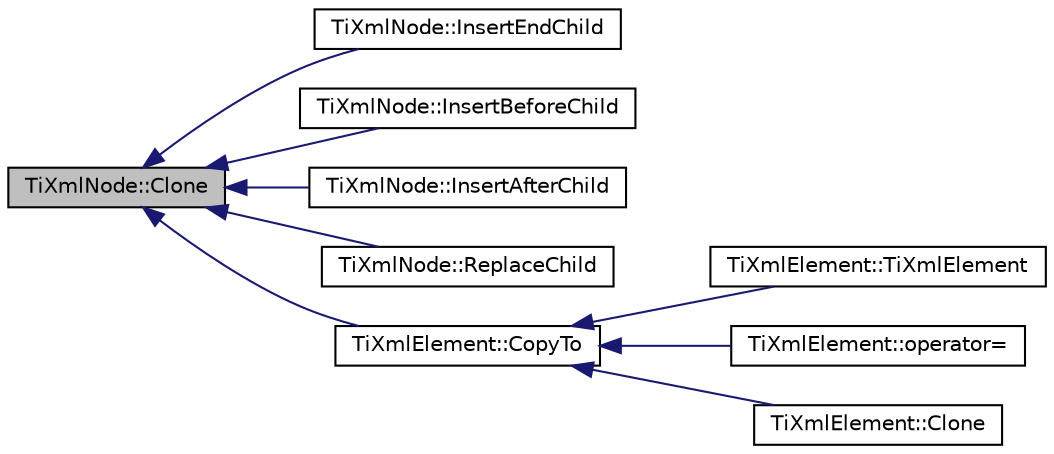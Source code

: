 digraph "TiXmlNode::Clone"
{
  edge [fontname="Helvetica",fontsize="10",labelfontname="Helvetica",labelfontsize="10"];
  node [fontname="Helvetica",fontsize="10",shape=record];
  rankdir="LR";
  Node1 [label="TiXmlNode::Clone",height=0.2,width=0.4,color="black", fillcolor="grey75", style="filled" fontcolor="black"];
  Node1 -> Node2 [dir="back",color="midnightblue",fontsize="10",style="solid",fontname="Helvetica"];
  Node2 [label="TiXmlNode::InsertEndChild",height=0.2,width=0.4,color="black", fillcolor="white", style="filled",URL="$class_ti_xml_node.html#af287a913ce46d8dbf7ef24fec69bbaf0"];
  Node1 -> Node3 [dir="back",color="midnightblue",fontsize="10",style="solid",fontname="Helvetica"];
  Node3 [label="TiXmlNode::InsertBeforeChild",height=0.2,width=0.4,color="black", fillcolor="white", style="filled",URL="$class_ti_xml_node.html#a71e54e393336382bc9875f64aab5cb15"];
  Node1 -> Node4 [dir="back",color="midnightblue",fontsize="10",style="solid",fontname="Helvetica"];
  Node4 [label="TiXmlNode::InsertAfterChild",height=0.2,width=0.4,color="black", fillcolor="white", style="filled",URL="$class_ti_xml_node.html#a274db3292218202805c093f66a964cb5"];
  Node1 -> Node5 [dir="back",color="midnightblue",fontsize="10",style="solid",fontname="Helvetica"];
  Node5 [label="TiXmlNode::ReplaceChild",height=0.2,width=0.4,color="black", fillcolor="white", style="filled",URL="$class_ti_xml_node.html#a543208c2c801c84a213529541e904b9f"];
  Node1 -> Node6 [dir="back",color="midnightblue",fontsize="10",style="solid",fontname="Helvetica"];
  Node6 [label="TiXmlElement::CopyTo",height=0.2,width=0.4,color="black", fillcolor="white", style="filled",URL="$class_ti_xml_element.html#a9e0c1983b840de4134f1f6bf7af00b0f"];
  Node6 -> Node7 [dir="back",color="midnightblue",fontsize="10",style="solid",fontname="Helvetica"];
  Node7 [label="TiXmlElement::TiXmlElement",height=0.2,width=0.4,color="black", fillcolor="white", style="filled",URL="$class_ti_xml_element.html#a1ca4465f3c2eac6a60e641cd7f1d9f7e"];
  Node6 -> Node8 [dir="back",color="midnightblue",fontsize="10",style="solid",fontname="Helvetica"];
  Node8 [label="TiXmlElement::operator=",height=0.2,width=0.4,color="black", fillcolor="white", style="filled",URL="$class_ti_xml_element.html#ad58d300f4cfc0016ffa6861ebb718a0b"];
  Node6 -> Node9 [dir="back",color="midnightblue",fontsize="10",style="solid",fontname="Helvetica"];
  Node9 [label="TiXmlElement::Clone",height=0.2,width=0.4,color="black", fillcolor="white", style="filled",URL="$class_ti_xml_element.html#a13f6df105ebb1e8dc636e75cc883be32",tooltip="Creates a new Element and returns it - the returned element is a copy. "];
}

